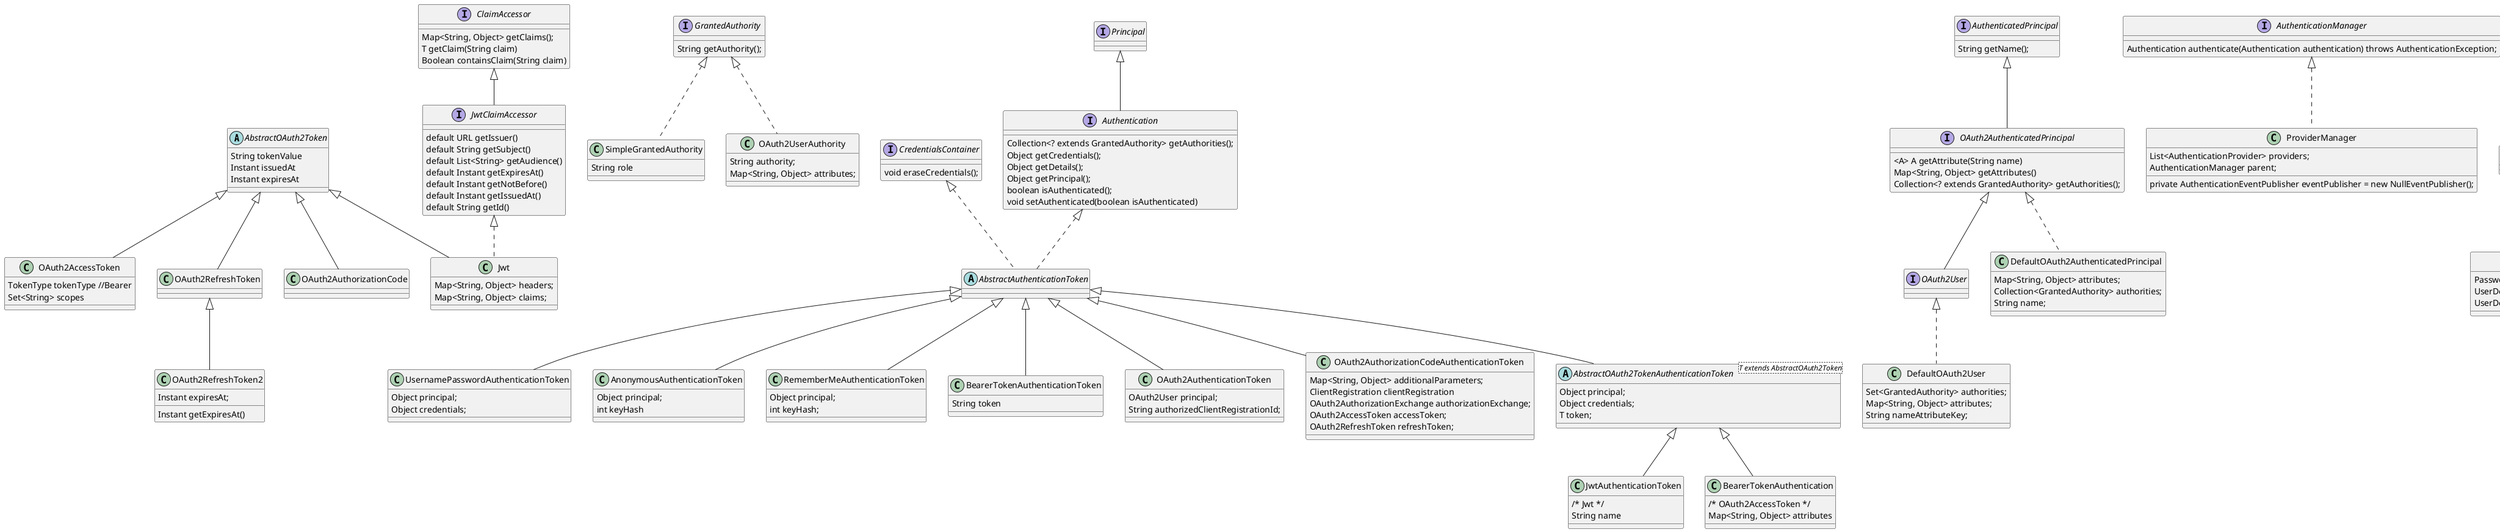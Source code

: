 @startuml
'https://plantuml.com/class-diagram


abstract class AbstractOAuth2Token {
    String tokenValue
    Instant issuedAt
    Instant expiresAt
}
class OAuth2AccessToken extends AbstractOAuth2Token{
    TokenType tokenType //Bearer
    Set<String> scopes
}
class OAuth2RefreshToken extends AbstractOAuth2Token

class OAuth2RefreshToken2 extends OAuth2RefreshToken {
	Instant expiresAt;
	Instant getExpiresAt()
}
class OAuth2AuthorizationCode extends AbstractOAuth2Token

interface ClaimAccessor {
	Map<String, Object> getClaims();
	T getClaim(String claim)
    Boolean containsClaim(String claim)
}
interface JwtClaimAccessor extends ClaimAccessor {
	default URL getIssuer()
	default String getSubject()
	default List<String> getAudience()
	default Instant getExpiresAt()
	default Instant getNotBefore()
	default Instant getIssuedAt()
	default String getId()
}

class Jwt extends AbstractOAuth2Token implements JwtClaimAccessor {
  Map<String, Object> headers;
  Map<String, Object> claims;
}

interface GrantedAuthority {
	String getAuthority();
}

class SimpleGrantedAuthority implements GrantedAuthority {
    String role
}

class OAuth2UserAuthority implements GrantedAuthority {
	String authority;
	Map<String, Object> attributes;
}

interface Authentication extends Principal {
    Collection<? extends GrantedAuthority> getAuthorities();
    Object getCredentials();
    Object getDetails();
    Object getPrincipal();
    boolean isAuthenticated();
    void setAuthenticated(boolean isAuthenticated)
}

interface CredentialsContainer {
	void eraseCredentials();
}

abstract class AbstractAuthenticationToken implements Authentication, CredentialsContainer {

}

class UsernamePasswordAuthenticationToken extends AbstractAuthenticationToken {
	Object principal;
	Object credentials;
}

class AnonymousAuthenticationToken extends AbstractAuthenticationToken {
	Object principal;
	int keyHash
}

class RememberMeAuthenticationToken extends AbstractAuthenticationToken {
  Object principal;
  int keyHash;
}
class BearerTokenAuthenticationToken extends AbstractAuthenticationToken {
	String token
}
class OAuth2AuthenticationToken extends AbstractAuthenticationToken {
	OAuth2User principal;
	String authorizedClientRegistrationId;
}

class OAuth2AuthorizationCodeAuthenticationToken extends AbstractAuthenticationToken {
    Map<String, Object> additionalParameters;
	ClientRegistration clientRegistration
	OAuth2AuthorizationExchange authorizationExchange;
	OAuth2AccessToken accessToken;
	OAuth2RefreshToken refreshToken;
}

abstract class AbstractOAuth2TokenAuthenticationToken<T extends AbstractOAuth2Token> extends AbstractAuthenticationToken {
	Object principal;
	Object credentials;
	T token;
}

class JwtAuthenticationToken extends AbstractOAuth2TokenAuthenticationToken {
/* Jwt */
   String name
}

class BearerTokenAuthentication extends AbstractOAuth2TokenAuthenticationToken {
/* OAuth2AccessToken */
	Map<String, Object> attributes
}


interface AuthenticatedPrincipal {
	String getName();
}

interface OAuth2AuthenticatedPrincipal extends AuthenticatedPrincipal {
	<A> A getAttribute(String name)
	Map<String, Object> getAttributes()
	Collection<? extends GrantedAuthority> getAuthorities();
}

interface OAuth2User extends OAuth2AuthenticatedPrincipal

class DefaultOAuth2AuthenticatedPrincipal implements OAuth2AuthenticatedPrincipal {
 Map<String, Object> attributes;
 Collection<GrantedAuthority> authorities;
 String name;
}

class DefaultOAuth2User implements OAuth2User {
  Set<GrantedAuthority> authorities;
  Map<String, Object> attributes;
  String nameAttributeKey;
}

interface AuthenticationManager {
	Authentication authenticate(Authentication authentication) throws AuthenticationException;
}

class ProviderManager implements AuthenticationManager {
private AuthenticationEventPublisher eventPublisher = new NullEventPublisher();
	List<AuthenticationProvider> providers;
	AuthenticationManager parent;
}

interface AuthenticationProvider {
	Authentication authenticate(Authentication authentication) throws AuthenticationException;
	boolean supports(Class<?> authentication);
}
abstract class AbstractUserDetailsAuthenticationProvider implements AuthenticationProvider

class DaoAuthenticationProvider extends AbstractUserDetailsAuthenticationProvider {
    PasswordEncoder passwordEncoder;
    UserDetailsService userDetailsService;
    UserDetailsPasswordService userDetailsPasswordService;
}

class AnonymousAuthenticationProvider implements AuthenticationProvider {
    String key
}
class RememberMeAuthenticationProvider implements AuthenticationProvider {
}

class JwtAuthenticationProvider implements AuthenticationProvider {
  JwtDecoder jwtDecoder;
  Converter<Jwt, ? extends AbstractAuthenticationToken> jwtAuthenticationConverter
}

interface OAuth2AccessTokenResponseClient<T extends AbstractOAuth2AuthorizationGrantRequest> {
	OAuth2AccessTokenResponse getTokenResponse(T authorizationGrantRequest);
}

class OAuth2AuthorizationCodeAuthenticationProvider implements AuthenticationProvider {
    OAuth2AccessTokenResponseClient<OAuth2AuthorizationCodeGrantRequest> accessTokenResponseClient
}
interface OAuth2UserService<R extends OAuth2UserRequest, U extends OAuth2User> {
	U loadUser(R userRequest) throws OAuth2AuthenticationException;
}
class DefaultOAuth2UserService implements OAuth2UserService {
    //<OAuth2UserRequest, OAuth2User>
}
class OAuth2LoginAuthenticationProvider implements AuthenticationProvider {
	OAuth2AuthorizationCodeAuthenticationProvider authorizationCodeAuthenticationProvider;
	OAuth2UserService<OAuth2UserRequest, OAuth2User> userService;
	GrantedAuthoritiesMapper authoritiesMapper
}

class OpaqueTokenAuthenticationProvider implements AuthenticationProvider {
    OpaqueTokenIntrospector introspector
}
@enduml